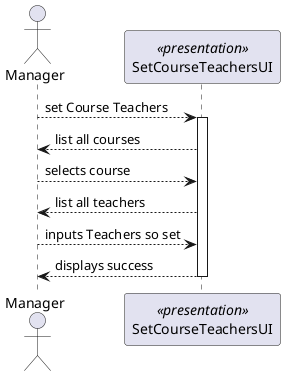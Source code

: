 @startuml
'http://plantuml.com/skinparam.html
skinparam handwritten false
skinparam packageStyle rect
skinparam defaultFontName FG Virgil
skinparam shadowing false

actor Manager as Actor
participant SetCourseTeachersUI as UI <<presentation>>

Actor --> UI: set Course Teachers
activate UI



        UI-->Actor: list all courses

        Actor --> UI : selects course


         UI --> Actor : list all teachers


        Actor --> UI : inputs Teachers so set



          UI --> Actor : displays success

deactivate UI
@enduml